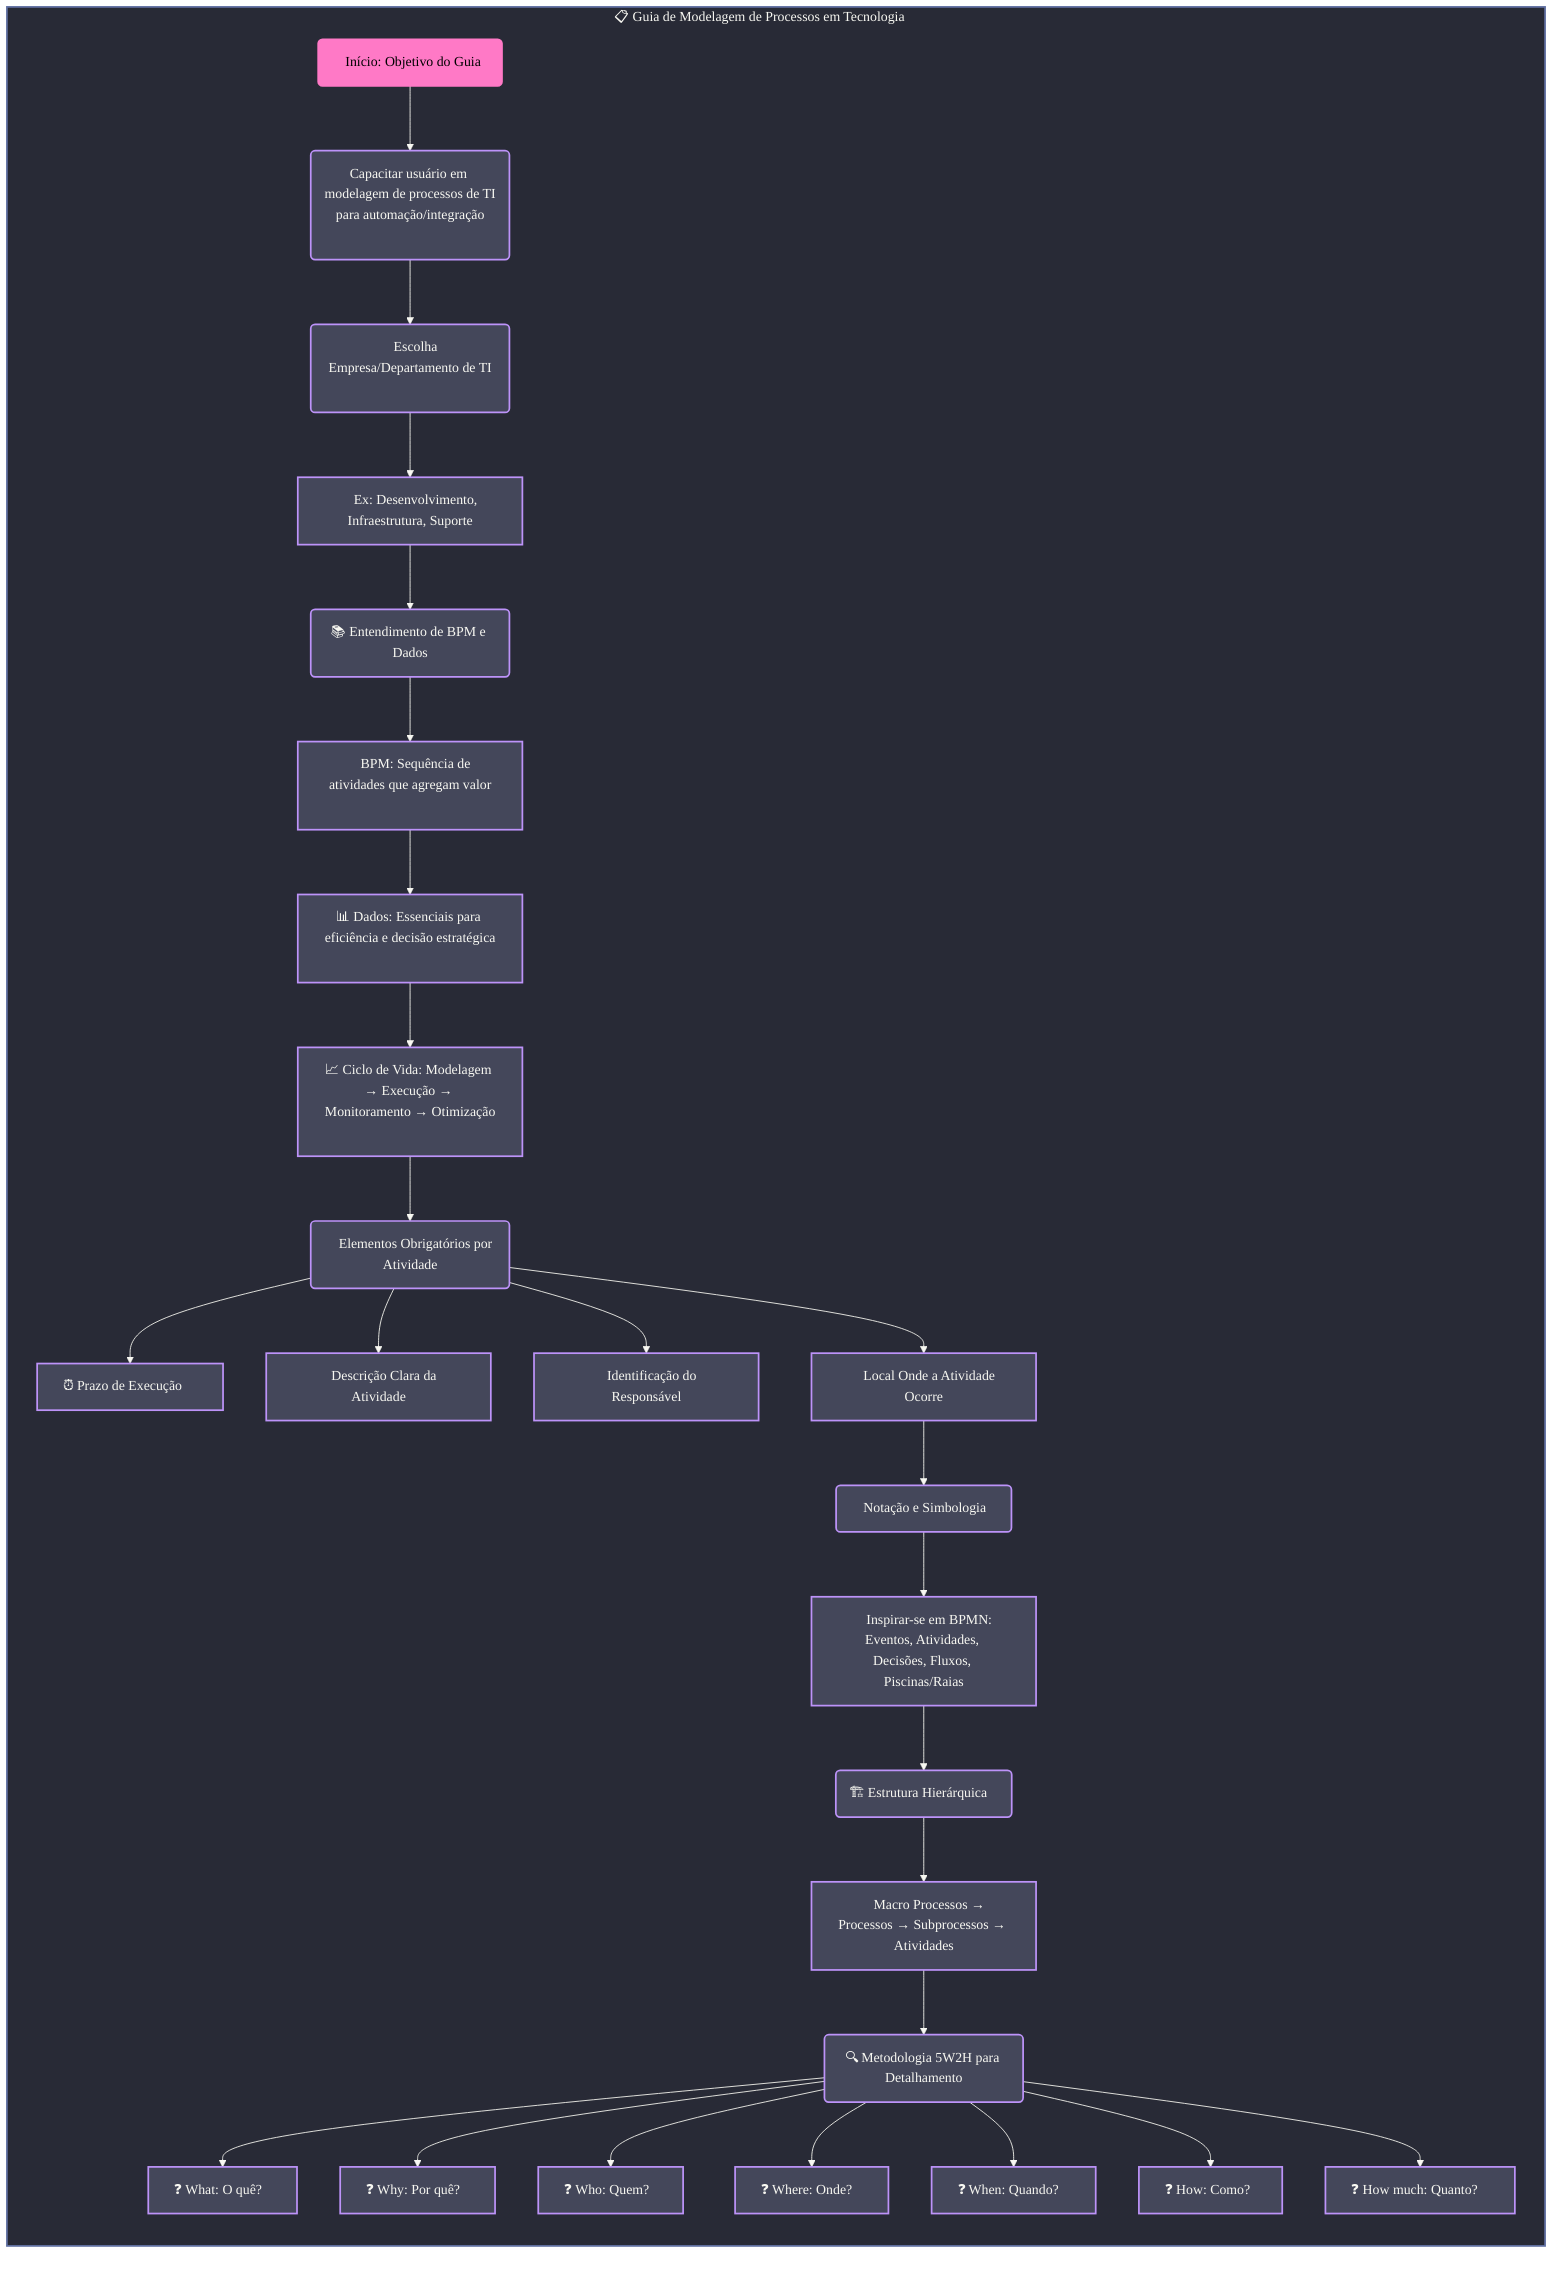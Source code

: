 %%{init: {'theme':'dark', 'themeVariables': {
  'darkMode': true,
  'primaryColor': '#BD93F9',
  'primaryTextColor': '#F8F8F2',
  'primaryBorderColor': '#6272A4',
  'lineColor': '#F8F8F2',
  'secondaryColor': '#44475A',
  'tertiaryColor': '#282A36',
  'clusterBkg': '#44475A',
  'clusterBorder': '#6272A4',
  'nodeBorder': '#BD93F9',
  'fontFamily': 'Segoe UI, Tahoma, Geneva, Verdana, sans-serif'
}}}%%
flowchart TD
    classDef startEnd fill:#FF79C6,stroke:#FF79C6,stroke-width:2px,color:#000000
    classDef process fill:#44475A,stroke:#BD93F9,stroke-width:2px,color:#F8F8F2
    classDef decision fill:#6272A4,stroke:#8BE9FD,stroke-width:2px,color:#F8F8F2
    classDef subgraphBkg fill:#282A36,stroke:#6272A4,stroke-width:2px,color:#F8F8F2
    classDef integration fill:#50FA7B,stroke:#50FA7B,stroke-width:2px,color:#000000
    classDef automation fill:#FFB86C,stroke:#FFB86C,stroke-width:2px,color:#000000
    
    subgraph subGraph0["📋 Guia de Modelagem de Processos em Tecnologia"]
        direction TB
        A("🎯 Início: Objetivo do Guia"):::startEnd
        B("Capacitar usuário em modelagem de processos de TI<br>para automação/integração"):::process
        D("🏢 Escolha Empresa/Departamento de TI"):::process
        D1["💼 Ex: Desenvolvimento, Infraestrutura, Suporte"]:::process
        E("📚 Entendimento de BPM e Dados"):::process
        E1["🔄 BPM: Sequência de atividades que agregam valor"]:::process
        E2["📊 Dados: Essenciais para eficiência e decisão estratégica"]:::process
        E3["📈 Ciclo de Vida: Modelagem → Execução → Monitoramento → Otimização"]:::process
        F("📝 Elementos Obrigatórios por Atividade"):::process
        F1["⏰ Prazo de Execução"]:::process
        F2["📄 Descrição Clara da Atividade"]:::process
        F3["👤 Identificação do Responsável"]:::process
        F4["🏢 Local Onde a Atividade Ocorre"]:::process
        G("🎨 Notação e Simbologia"):::process
        G1["📐 Inspirar-se em BPMN: Eventos, Atividades, Decisões, Fluxos, Piscinas/Raias"]:::process
        H("🏗️ Estrutura Hierárquica"):::process
        H1["📂 Macro Processos → Processos → Subprocessos → Atividades"]:::process
        I("🔍 Metodologia 5W2H para Detalhamento"):::process
        I1["❓ What: O quê?"]:::process
        I2["❓ Why: Por quê?"]:::process
        I3["❓ Who: Quem?"]:::process
        I4["❓ Where: Onde?"]:::process
        I5["❓ When: Quando?"]:::process
        I6["❓ How: Como?"]:::process
        I7["❓ How much: Quanto?"]:::process
    end

    %% Conexões principais do guia
    A --> B
    B --> D
    D --> D1
    D1 --> E
    E --> E1
    E1 --> E2
    E2 --> E3
    E3 --> F
    F --> F1 & F2 & F3 & F4
    F4 --> G
    G --> G1
    G1 --> H
    H --> H1
    H1 --> I
    I --> I1 & I2 & I3 & I4 & I5 & I6 & I7

    %% Aplicar classes de estilo aos subgraphs
    class subGraph0, subgraphBkg